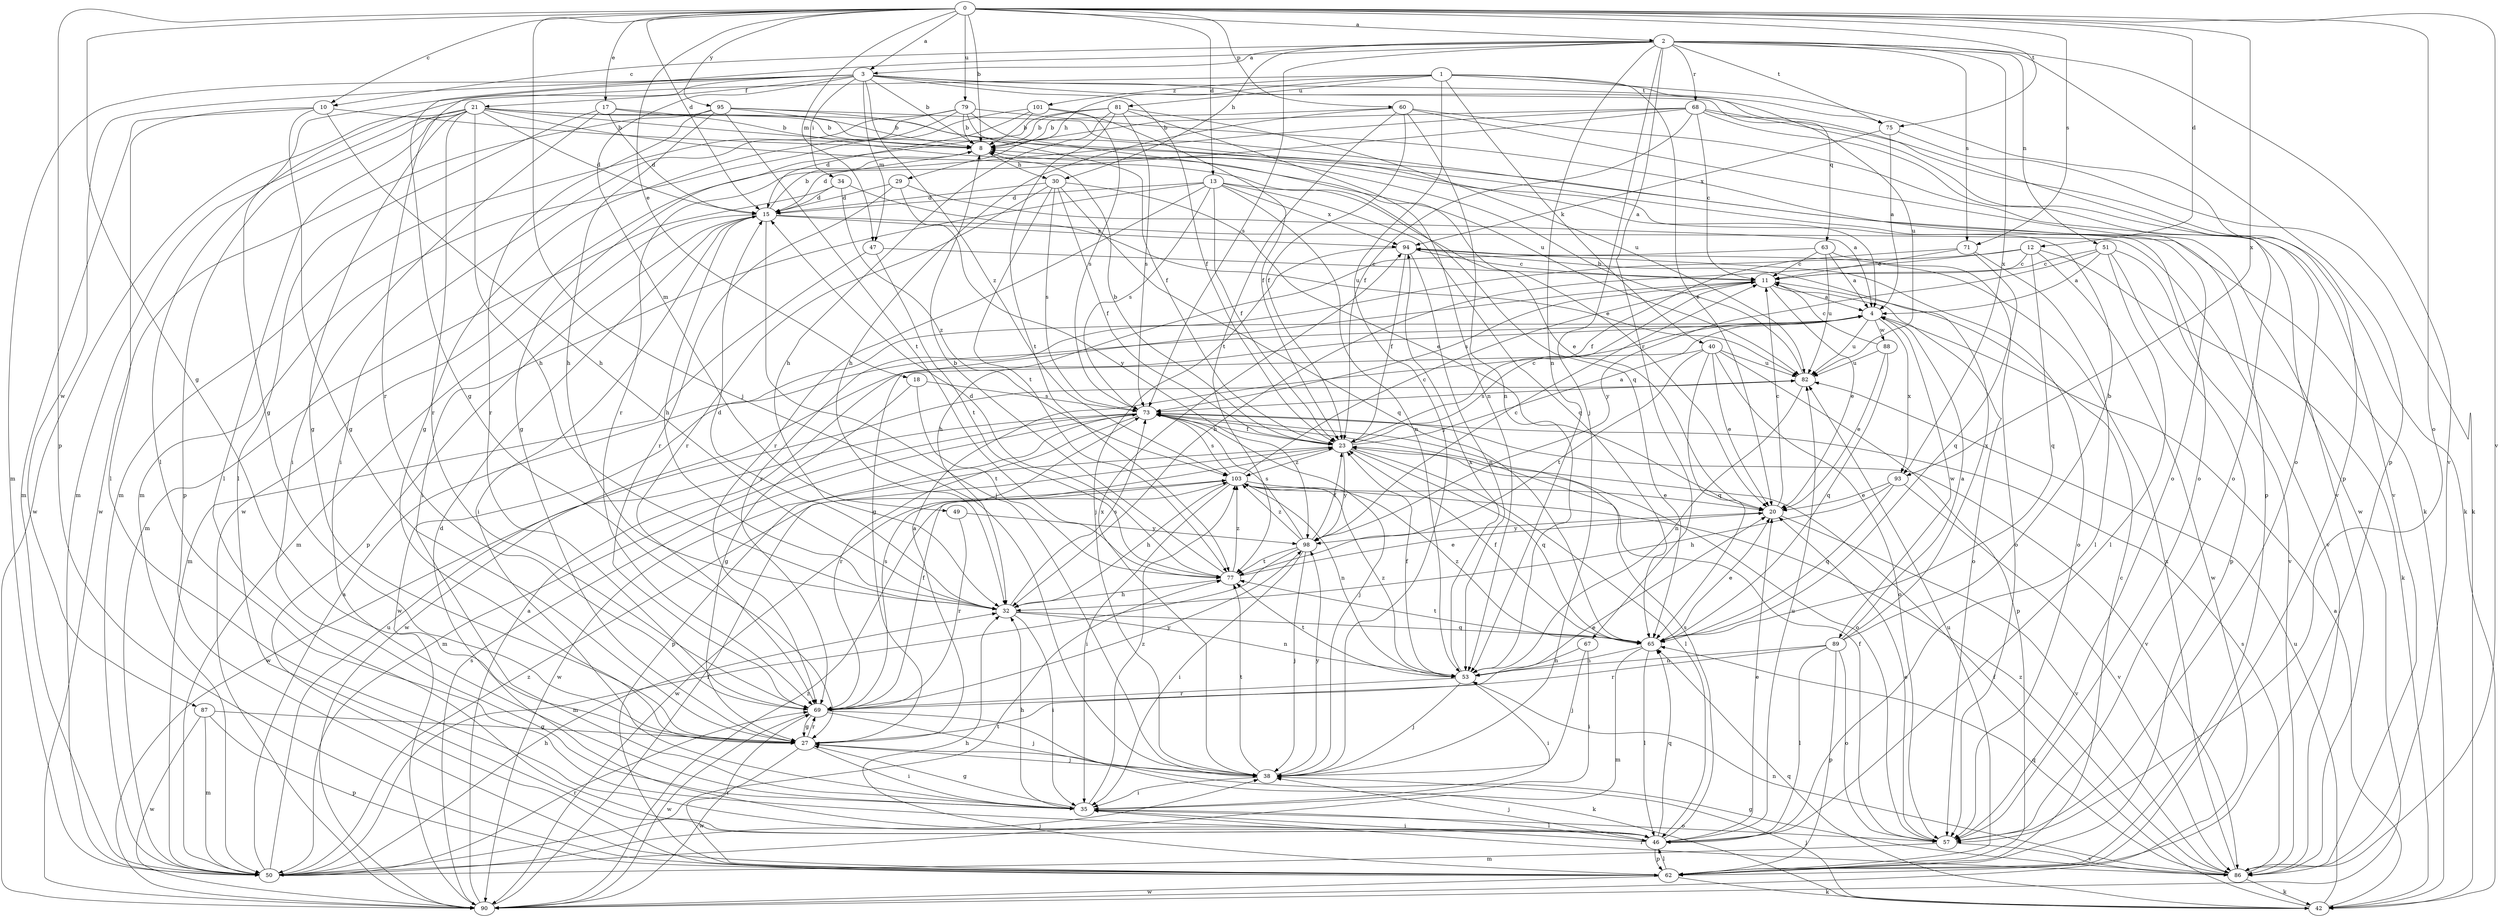 strict digraph  {
0;
1;
2;
3;
4;
8;
10;
11;
12;
13;
15;
17;
18;
20;
21;
23;
27;
29;
30;
32;
34;
35;
38;
40;
42;
46;
47;
49;
50;
51;
53;
57;
60;
62;
63;
65;
67;
68;
69;
71;
73;
75;
77;
79;
81;
82;
86;
87;
88;
89;
90;
93;
94;
95;
98;
101;
103;
0 -> 2  [label=a];
0 -> 3  [label=a];
0 -> 8  [label=b];
0 -> 10  [label=c];
0 -> 12  [label=d];
0 -> 13  [label=d];
0 -> 15  [label=d];
0 -> 17  [label=e];
0 -> 18  [label=e];
0 -> 27  [label=g];
0 -> 38  [label=j];
0 -> 47  [label=m];
0 -> 57  [label=o];
0 -> 60  [label=p];
0 -> 62  [label=p];
0 -> 71  [label=s];
0 -> 75  [label=t];
0 -> 79  [label=u];
0 -> 86  [label=v];
0 -> 93  [label=x];
0 -> 95  [label=y];
1 -> 20  [label=e];
1 -> 29  [label=h];
1 -> 38  [label=j];
1 -> 40  [label=k];
1 -> 46  [label=l];
1 -> 62  [label=p];
1 -> 81  [label=u];
1 -> 82  [label=u];
1 -> 101  [label=z];
2 -> 3  [label=a];
2 -> 10  [label=c];
2 -> 27  [label=g];
2 -> 30  [label=h];
2 -> 38  [label=j];
2 -> 51  [label=n];
2 -> 53  [label=n];
2 -> 62  [label=p];
2 -> 67  [label=r];
2 -> 68  [label=r];
2 -> 71  [label=s];
2 -> 73  [label=s];
2 -> 75  [label=t];
2 -> 86  [label=v];
2 -> 93  [label=x];
3 -> 8  [label=b];
3 -> 21  [label=f];
3 -> 23  [label=f];
3 -> 27  [label=g];
3 -> 34  [label=i];
3 -> 47  [label=m];
3 -> 49  [label=m];
3 -> 50  [label=m];
3 -> 57  [label=o];
3 -> 63  [label=q];
3 -> 69  [label=r];
3 -> 75  [label=t];
3 -> 87  [label=w];
3 -> 103  [label=z];
4 -> 82  [label=u];
4 -> 88  [label=w];
4 -> 89  [label=w];
4 -> 90  [label=w];
4 -> 93  [label=x];
8 -> 15  [label=d];
8 -> 30  [label=h];
10 -> 8  [label=b];
10 -> 27  [label=g];
10 -> 32  [label=h];
10 -> 46  [label=l];
10 -> 50  [label=m];
11 -> 4  [label=a];
11 -> 20  [label=e];
11 -> 27  [label=g];
11 -> 57  [label=o];
11 -> 73  [label=s];
12 -> 11  [label=c];
12 -> 32  [label=h];
12 -> 42  [label=k];
12 -> 65  [label=q];
12 -> 69  [label=r];
12 -> 90  [label=w];
13 -> 15  [label=d];
13 -> 20  [label=e];
13 -> 23  [label=f];
13 -> 35  [label=i];
13 -> 53  [label=n];
13 -> 65  [label=q];
13 -> 69  [label=r];
13 -> 73  [label=s];
13 -> 94  [label=x];
15 -> 8  [label=b];
15 -> 32  [label=h];
15 -> 35  [label=i];
15 -> 38  [label=j];
15 -> 50  [label=m];
15 -> 62  [label=p];
15 -> 86  [label=v];
15 -> 94  [label=x];
17 -> 8  [label=b];
17 -> 15  [label=d];
17 -> 35  [label=i];
17 -> 46  [label=l];
17 -> 82  [label=u];
18 -> 27  [label=g];
18 -> 73  [label=s];
18 -> 77  [label=t];
20 -> 11  [label=c];
20 -> 86  [label=v];
20 -> 98  [label=y];
21 -> 8  [label=b];
21 -> 15  [label=d];
21 -> 27  [label=g];
21 -> 32  [label=h];
21 -> 46  [label=l];
21 -> 50  [label=m];
21 -> 57  [label=o];
21 -> 62  [label=p];
21 -> 65  [label=q];
21 -> 69  [label=r];
21 -> 86  [label=v];
21 -> 90  [label=w];
23 -> 4  [label=a];
23 -> 8  [label=b];
23 -> 11  [label=c];
23 -> 46  [label=l];
23 -> 65  [label=q];
23 -> 90  [label=w];
23 -> 98  [label=y];
23 -> 103  [label=z];
27 -> 4  [label=a];
27 -> 20  [label=e];
27 -> 35  [label=i];
27 -> 38  [label=j];
27 -> 69  [label=r];
27 -> 90  [label=w];
29 -> 4  [label=a];
29 -> 15  [label=d];
29 -> 69  [label=r];
29 -> 98  [label=y];
30 -> 15  [label=d];
30 -> 20  [label=e];
30 -> 23  [label=f];
30 -> 65  [label=q];
30 -> 69  [label=r];
30 -> 73  [label=s];
30 -> 77  [label=t];
32 -> 15  [label=d];
32 -> 35  [label=i];
32 -> 53  [label=n];
32 -> 65  [label=q];
32 -> 73  [label=s];
34 -> 15  [label=d];
34 -> 50  [label=m];
34 -> 82  [label=u];
34 -> 103  [label=z];
35 -> 27  [label=g];
35 -> 32  [label=h];
35 -> 46  [label=l];
35 -> 57  [label=o];
35 -> 103  [label=z];
38 -> 35  [label=i];
38 -> 77  [label=t];
38 -> 94  [label=x];
38 -> 98  [label=y];
40 -> 20  [label=e];
40 -> 57  [label=o];
40 -> 62  [label=p];
40 -> 65  [label=q];
40 -> 77  [label=t];
40 -> 82  [label=u];
40 -> 90  [label=w];
42 -> 4  [label=a];
42 -> 23  [label=f];
42 -> 38  [label=j];
42 -> 65  [label=q];
42 -> 82  [label=u];
46 -> 15  [label=d];
46 -> 20  [label=e];
46 -> 35  [label=i];
46 -> 38  [label=j];
46 -> 62  [label=p];
46 -> 65  [label=q];
46 -> 73  [label=s];
46 -> 82  [label=u];
47 -> 11  [label=c];
47 -> 50  [label=m];
47 -> 77  [label=t];
49 -> 69  [label=r];
49 -> 98  [label=y];
50 -> 4  [label=a];
50 -> 32  [label=h];
50 -> 38  [label=j];
50 -> 69  [label=r];
50 -> 77  [label=t];
50 -> 82  [label=u];
50 -> 103  [label=z];
51 -> 4  [label=a];
51 -> 11  [label=c];
51 -> 46  [label=l];
51 -> 62  [label=p];
51 -> 86  [label=v];
51 -> 98  [label=y];
53 -> 23  [label=f];
53 -> 35  [label=i];
53 -> 38  [label=j];
53 -> 69  [label=r];
53 -> 77  [label=t];
53 -> 94  [label=x];
53 -> 103  [label=z];
57 -> 20  [label=e];
57 -> 23  [label=f];
57 -> 50  [label=m];
57 -> 86  [label=v];
60 -> 8  [label=b];
60 -> 23  [label=f];
60 -> 32  [label=h];
60 -> 53  [label=n];
60 -> 62  [label=p];
60 -> 77  [label=t];
60 -> 90  [label=w];
62 -> 11  [label=c];
62 -> 32  [label=h];
62 -> 42  [label=k];
62 -> 46  [label=l];
62 -> 69  [label=r];
62 -> 82  [label=u];
62 -> 90  [label=w];
63 -> 4  [label=a];
63 -> 11  [label=c];
63 -> 32  [label=h];
63 -> 57  [label=o];
63 -> 82  [label=u];
65 -> 20  [label=e];
65 -> 23  [label=f];
65 -> 46  [label=l];
65 -> 50  [label=m];
65 -> 53  [label=n];
65 -> 77  [label=t];
65 -> 103  [label=z];
67 -> 35  [label=i];
67 -> 38  [label=j];
67 -> 53  [label=n];
68 -> 8  [label=b];
68 -> 11  [label=c];
68 -> 23  [label=f];
68 -> 42  [label=k];
68 -> 57  [label=o];
68 -> 69  [label=r];
68 -> 86  [label=v];
68 -> 90  [label=w];
69 -> 23  [label=f];
69 -> 27  [label=g];
69 -> 38  [label=j];
69 -> 42  [label=k];
69 -> 73  [label=s];
69 -> 90  [label=w];
69 -> 98  [label=y];
71 -> 11  [label=c];
71 -> 23  [label=f];
71 -> 46  [label=l];
71 -> 65  [label=q];
73 -> 23  [label=f];
73 -> 38  [label=j];
73 -> 50  [label=m];
73 -> 57  [label=o];
73 -> 62  [label=p];
73 -> 69  [label=r];
73 -> 86  [label=v];
73 -> 90  [label=w];
75 -> 4  [label=a];
75 -> 42  [label=k];
75 -> 94  [label=x];
77 -> 8  [label=b];
77 -> 15  [label=d];
77 -> 20  [label=e];
77 -> 32  [label=h];
77 -> 103  [label=z];
79 -> 8  [label=b];
79 -> 20  [label=e];
79 -> 23  [label=f];
79 -> 27  [label=g];
79 -> 35  [label=i];
79 -> 50  [label=m];
79 -> 57  [label=o];
81 -> 8  [label=b];
81 -> 27  [label=g];
81 -> 32  [label=h];
81 -> 53  [label=n];
81 -> 73  [label=s];
81 -> 77  [label=t];
81 -> 82  [label=u];
82 -> 8  [label=b];
82 -> 53  [label=n];
82 -> 73  [label=s];
86 -> 27  [label=g];
86 -> 35  [label=i];
86 -> 42  [label=k];
86 -> 53  [label=n];
86 -> 65  [label=q];
86 -> 73  [label=s];
86 -> 94  [label=x];
86 -> 103  [label=z];
87 -> 27  [label=g];
87 -> 50  [label=m];
87 -> 62  [label=p];
87 -> 90  [label=w];
88 -> 11  [label=c];
88 -> 20  [label=e];
88 -> 65  [label=q];
88 -> 82  [label=u];
89 -> 4  [label=a];
89 -> 8  [label=b];
89 -> 46  [label=l];
89 -> 53  [label=n];
89 -> 57  [label=o];
89 -> 62  [label=p];
89 -> 69  [label=r];
89 -> 94  [label=x];
90 -> 4  [label=a];
90 -> 23  [label=f];
90 -> 73  [label=s];
90 -> 103  [label=z];
93 -> 20  [label=e];
93 -> 32  [label=h];
93 -> 65  [label=q];
93 -> 86  [label=v];
94 -> 11  [label=c];
94 -> 23  [label=f];
94 -> 38  [label=j];
94 -> 53  [label=n];
94 -> 57  [label=o];
95 -> 4  [label=a];
95 -> 8  [label=b];
95 -> 32  [label=h];
95 -> 42  [label=k];
95 -> 69  [label=r];
95 -> 77  [label=t];
95 -> 90  [label=w];
98 -> 11  [label=c];
98 -> 23  [label=f];
98 -> 35  [label=i];
98 -> 38  [label=j];
98 -> 50  [label=m];
98 -> 73  [label=s];
98 -> 77  [label=t];
98 -> 103  [label=z];
101 -> 8  [label=b];
101 -> 15  [label=d];
101 -> 23  [label=f];
101 -> 50  [label=m];
101 -> 73  [label=s];
103 -> 11  [label=c];
103 -> 20  [label=e];
103 -> 32  [label=h];
103 -> 35  [label=i];
103 -> 53  [label=n];
103 -> 73  [label=s];
103 -> 90  [label=w];
}
